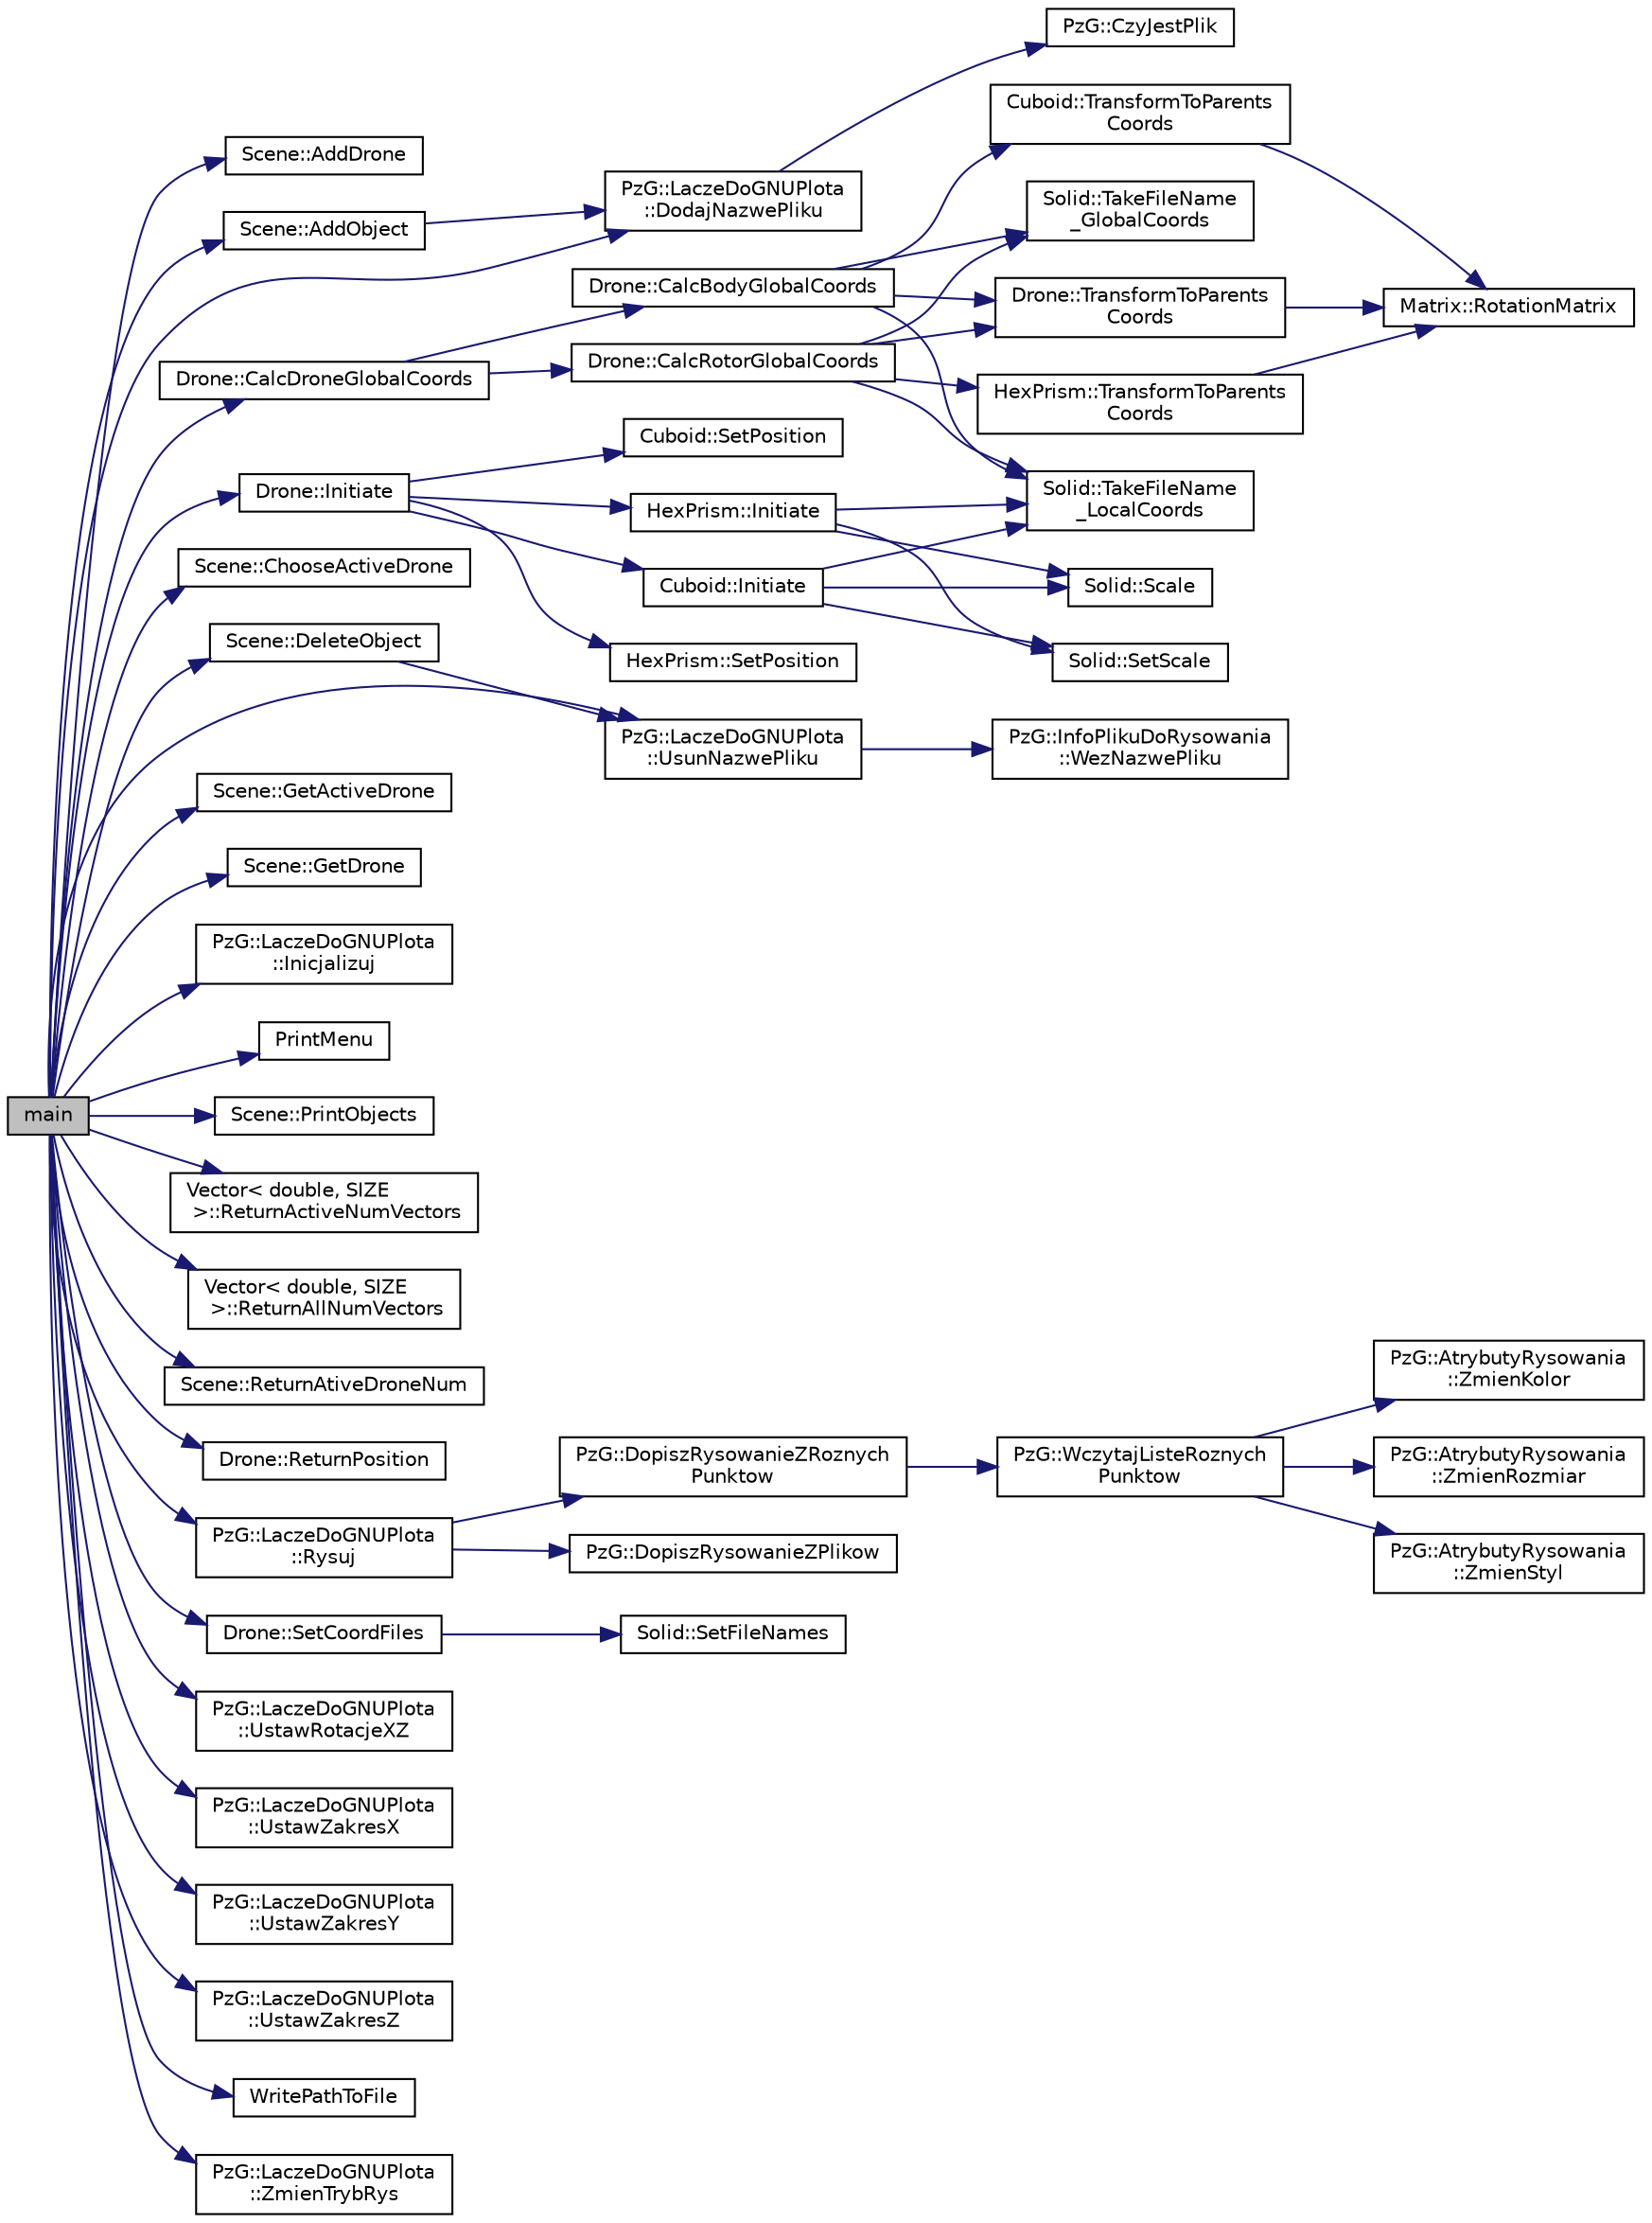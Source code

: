 digraph "main"
{
 // LATEX_PDF_SIZE
  edge [fontname="Helvetica",fontsize="10",labelfontname="Helvetica",labelfontsize="10"];
  node [fontname="Helvetica",fontsize="10",shape=record];
  rankdir="LR";
  Node1 [label="main",height=0.2,width=0.4,color="black", fillcolor="grey75", style="filled", fontcolor="black",tooltip=" "];
  Node1 -> Node2 [color="midnightblue",fontsize="10",style="solid",fontname="Helvetica"];
  Node2 [label="Scene::AddDrone",height=0.2,width=0.4,color="black", fillcolor="white", style="filled",URL="$class_scene.html#a240e8f6d2de2e7fc99c82d84258db701",tooltip="Dodaj nowego drona do sceny."];
  Node1 -> Node3 [color="midnightblue",fontsize="10",style="solid",fontname="Helvetica"];
  Node3 [label="Scene::AddObject",height=0.2,width=0.4,color="black", fillcolor="white", style="filled",URL="$class_scene.html#adfd7a485c21fbe19d8cfc17f3b92e16f",tooltip="Dodaj nową przeszkodę na powierzchni."];
  Node3 -> Node4 [color="midnightblue",fontsize="10",style="solid",fontname="Helvetica"];
  Node4 [label="PzG::LaczeDoGNUPlota\l::DodajNazwePliku",height=0.2,width=0.4,color="black", fillcolor="white", style="filled",URL="$class_pz_g_1_1_lacze_do_g_n_u_plota.html#aa815ce8ec16e12fc246cf422e562869e",tooltip="Dodaje nazwę pliku."];
  Node4 -> Node5 [color="midnightblue",fontsize="10",style="solid",fontname="Helvetica"];
  Node5 [label="PzG::CzyJestPlik",height=0.2,width=0.4,color="black", fillcolor="white", style="filled",URL="$namespace_pz_g.html#ae1aad0c681853d7e47da4cdfccefc102",tooltip="Funkcja pomocnicza, sprawdza czy plik o podanej nazwie jest na dysku."];
  Node1 -> Node6 [color="midnightblue",fontsize="10",style="solid",fontname="Helvetica"];
  Node6 [label="Drone::CalcDroneGlobalCoords",height=0.2,width=0.4,color="black", fillcolor="white", style="filled",URL="$class_drone.html#ad681f67940125d81ed33c1c0bf352078",tooltip="Oblicz współrzędne globalne drona."];
  Node6 -> Node7 [color="midnightblue",fontsize="10",style="solid",fontname="Helvetica"];
  Node7 [label="Drone::CalcBodyGlobalCoords",height=0.2,width=0.4,color="black", fillcolor="white", style="filled",URL="$class_drone.html#ab8695f20d1dd851370bda45a921390f0",tooltip="Oblicz współrzędne globalne korpusu drona."];
  Node7 -> Node8 [color="midnightblue",fontsize="10",style="solid",fontname="Helvetica"];
  Node8 [label="Solid::TakeFileName\l_GlobalCoords",height=0.2,width=0.4,color="black", fillcolor="white", style="filled",URL="$class_solid.html#a1da25fa89b384857477bbf677ad9cbc1",tooltip="Zwracanie nazwy pliku zawierającego globalne współrzędne bryły."];
  Node7 -> Node9 [color="midnightblue",fontsize="10",style="solid",fontname="Helvetica"];
  Node9 [label="Solid::TakeFileName\l_LocalCoords",height=0.2,width=0.4,color="black", fillcolor="white", style="filled",URL="$class_solid.html#afbb5eab8defedf0c3e3e82536be454be",tooltip="Zwracanie nazwy pliku zawierającego lokalne współrzędne bryły."];
  Node7 -> Node10 [color="midnightblue",fontsize="10",style="solid",fontname="Helvetica"];
  Node10 [label="Cuboid::TransformToParents\lCoords",height=0.2,width=0.4,color="black", fillcolor="white", style="filled",URL="$class_cuboid.html#ab138e2cf81c35eb75fc1e59736e9bf68",tooltip="Przetłumacz współrzędne lokalne prostopadłościanu na współrzędne w układzie drona."];
  Node10 -> Node11 [color="midnightblue",fontsize="10",style="solid",fontname="Helvetica"];
  Node11 [label="Matrix::RotationMatrix",height=0.2,width=0.4,color="black", fillcolor="white", style="filled",URL="$class_matrix.html#a689c1d74df7855657ef8fcd9a09ae93b",tooltip="Obliczanie trójwymiarowej macierzy obrotu."];
  Node7 -> Node12 [color="midnightblue",fontsize="10",style="solid",fontname="Helvetica"];
  Node12 [label="Drone::TransformToParents\lCoords",height=0.2,width=0.4,color="black", fillcolor="white", style="filled",URL="$class_drone.html#a1314477f931465e926532b37b3460ccf",tooltip="Przetłumacz współrzędne lokalne drona na współrzędne globalne."];
  Node12 -> Node11 [color="midnightblue",fontsize="10",style="solid",fontname="Helvetica"];
  Node6 -> Node13 [color="midnightblue",fontsize="10",style="solid",fontname="Helvetica"];
  Node13 [label="Drone::CalcRotorGlobalCoords",height=0.2,width=0.4,color="black", fillcolor="white", style="filled",URL="$class_drone.html#af3a82f532aa3fc33d906bd39bc4cd9d1",tooltip="Oblicz współrzędne globalne rotoru drona."];
  Node13 -> Node8 [color="midnightblue",fontsize="10",style="solid",fontname="Helvetica"];
  Node13 -> Node9 [color="midnightblue",fontsize="10",style="solid",fontname="Helvetica"];
  Node13 -> Node14 [color="midnightblue",fontsize="10",style="solid",fontname="Helvetica"];
  Node14 [label="HexPrism::TransformToParents\lCoords",height=0.2,width=0.4,color="black", fillcolor="white", style="filled",URL="$class_hex_prism.html#acb29ae89f0ee63fe101a7f3825eb237e",tooltip="Przetłumacz współrzędne lokalne graniastosłupa na współrzędne w układzie drona."];
  Node14 -> Node11 [color="midnightblue",fontsize="10",style="solid",fontname="Helvetica"];
  Node13 -> Node12 [color="midnightblue",fontsize="10",style="solid",fontname="Helvetica"];
  Node1 -> Node15 [color="midnightblue",fontsize="10",style="solid",fontname="Helvetica"];
  Node15 [label="Scene::ChooseActiveDrone",height=0.2,width=0.4,color="black", fillcolor="white", style="filled",URL="$class_scene.html#aa7cc995632a1927e194c68badfbda359",tooltip="Wybierz aktywnego drona, podając jego numer (zaczynając od 1)"];
  Node1 -> Node16 [color="midnightblue",fontsize="10",style="solid",fontname="Helvetica"];
  Node16 [label="Scene::DeleteObject",height=0.2,width=0.4,color="black", fillcolor="white", style="filled",URL="$class_scene.html#a3baedef3c6021521ff409e7ead0d4f32",tooltip="Usun daną przeszkodę z powierzchni."];
  Node16 -> Node17 [color="midnightblue",fontsize="10",style="solid",fontname="Helvetica"];
  Node17 [label="PzG::LaczeDoGNUPlota\l::UsunNazwePliku",height=0.2,width=0.4,color="black", fillcolor="white", style="filled",URL="$class_pz_g_1_1_lacze_do_g_n_u_plota.html#a7fa4e775e1aee74869fae174c567c2a6",tooltip="Usuwa z listy nazw plików z danymi do rysowania usuwa wybraną nazwę."];
  Node17 -> Node18 [color="midnightblue",fontsize="10",style="solid",fontname="Helvetica"];
  Node18 [label="PzG::InfoPlikuDoRysowania\l::WezNazwePliku",height=0.2,width=0.4,color="black", fillcolor="white", style="filled",URL="$class_pz_g_1_1_info_pliku_do_rysowania.html#a714aaa4c8e7bbd167ccbb1e797ca158c",tooltip="Udostępia nazwę pliku do rysowania."];
  Node1 -> Node4 [color="midnightblue",fontsize="10",style="solid",fontname="Helvetica"];
  Node1 -> Node19 [color="midnightblue",fontsize="10",style="solid",fontname="Helvetica"];
  Node19 [label="Scene::GetActiveDrone",height=0.2,width=0.4,color="black", fillcolor="white", style="filled",URL="$class_scene.html#a6d474c17adda836c8f5476bf141e5c67",tooltip="Zwróć wskaźnik na drona, który jest obecnie aktywny."];
  Node1 -> Node20 [color="midnightblue",fontsize="10",style="solid",fontname="Helvetica"];
  Node20 [label="Scene::GetDrone",height=0.2,width=0.4,color="black", fillcolor="white", style="filled",URL="$class_scene.html#a5b7f9dc9a3c94e3d2ad746fc315b5eea",tooltip="Zwróć drona o podanym indeksie."];
  Node1 -> Node21 [color="midnightblue",fontsize="10",style="solid",fontname="Helvetica"];
  Node21 [label="PzG::LaczeDoGNUPlota\l::Inicjalizuj",height=0.2,width=0.4,color="black", fillcolor="white", style="filled",URL="$class_pz_g_1_1_lacze_do_g_n_u_plota.html#a200ce6bdb980c314a9eafe49e8f2dd5e",tooltip="Inicjalizuje połączenie z programem gnuplot."];
  Node1 -> Node22 [color="midnightblue",fontsize="10",style="solid",fontname="Helvetica"];
  Node22 [label="Drone::Initiate",height=0.2,width=0.4,color="black", fillcolor="white", style="filled",URL="$class_drone.html#a4f9ab4d6a458e5a65507545e59c401fa",tooltip="Tworzenie drona według brył wzorcowych jego elementów, współrzędnych położenia i kątu obrotu."];
  Node22 -> Node23 [color="midnightblue",fontsize="10",style="solid",fontname="Helvetica"];
  Node23 [label="Cuboid::Initiate",height=0.2,width=0.4,color="black", fillcolor="white", style="filled",URL="$class_cuboid.html#a29cb59f4f6f3105879dd37274d1b58fc",tooltip="Tworzenie prostopadłościanu według bryły wzorcowej i skali."];
  Node23 -> Node24 [color="midnightblue",fontsize="10",style="solid",fontname="Helvetica"];
  Node24 [label="Solid::Scale",height=0.2,width=0.4,color="black", fillcolor="white", style="filled",URL="$class_solid.html#ae3ae7932640de22467e5952e5d5e96b8",tooltip="Skalowanie punktu przez wektor skali danej bryły Zwraca współrzędne przeskalowanego punktu."];
  Node23 -> Node25 [color="midnightblue",fontsize="10",style="solid",fontname="Helvetica"];
  Node25 [label="Solid::SetScale",height=0.2,width=0.4,color="black", fillcolor="white", style="filled",URL="$class_solid.html#a1c234fdc7486ab59451b816b7a187208",tooltip="Ustawianie wektora skali."];
  Node23 -> Node9 [color="midnightblue",fontsize="10",style="solid",fontname="Helvetica"];
  Node22 -> Node26 [color="midnightblue",fontsize="10",style="solid",fontname="Helvetica"];
  Node26 [label="HexPrism::Initiate",height=0.2,width=0.4,color="black", fillcolor="white", style="filled",URL="$class_hex_prism.html#a6170c84fd33d2123756204a8b4eaec65",tooltip="Tworzenie graniastosłupa według bryły wzorcowej i skali."];
  Node26 -> Node24 [color="midnightblue",fontsize="10",style="solid",fontname="Helvetica"];
  Node26 -> Node25 [color="midnightblue",fontsize="10",style="solid",fontname="Helvetica"];
  Node26 -> Node9 [color="midnightblue",fontsize="10",style="solid",fontname="Helvetica"];
  Node22 -> Node27 [color="midnightblue",fontsize="10",style="solid",fontname="Helvetica"];
  Node27 [label="HexPrism::SetPosition",height=0.2,width=0.4,color="black", fillcolor="white", style="filled",URL="$class_hex_prism.html#a836bdf0d94669ee0cdaa97894b6aa7ea",tooltip="Ustal pozycję i orientację graniastosłupa (względem układu drona)"];
  Node22 -> Node28 [color="midnightblue",fontsize="10",style="solid",fontname="Helvetica"];
  Node28 [label="Cuboid::SetPosition",height=0.2,width=0.4,color="black", fillcolor="white", style="filled",URL="$class_cuboid.html#a948ebc82c9c024cbd7518273dcb2fa7a",tooltip="Ustal pozycję i orientację prostopadłościanu (względem układu drona)"];
  Node1 -> Node29 [color="midnightblue",fontsize="10",style="solid",fontname="Helvetica"];
  Node29 [label="PrintMenu",height=0.2,width=0.4,color="black", fillcolor="white", style="filled",URL="$app_2main_8cpp.html#a632368ccd119d49b4fa1dc265ed984d4",tooltip="Wyświetl opcje menu programu."];
  Node1 -> Node30 [color="midnightblue",fontsize="10",style="solid",fontname="Helvetica"];
  Node30 [label="Scene::PrintObjects",height=0.2,width=0.4,color="black", fillcolor="white", style="filled",URL="$class_scene.html#a3c84c194e26b620393f103f504ad112a",tooltip="Wyświetl listę wszystkich przeszkód."];
  Node1 -> Node31 [color="midnightblue",fontsize="10",style="solid",fontname="Helvetica"];
  Node31 [label="Vector\< double, SIZE\l \>::ReturnActiveNumVectors",height=0.2,width=0.4,color="black", fillcolor="white", style="filled",URL="$class_vector.html#ada262cb9a2d6705f3037aa642eb1f0c0",tooltip="Zwróć liczbę aktywnych wektorów."];
  Node1 -> Node32 [color="midnightblue",fontsize="10",style="solid",fontname="Helvetica"];
  Node32 [label="Vector\< double, SIZE\l \>::ReturnAllNumVectors",height=0.2,width=0.4,color="black", fillcolor="white", style="filled",URL="$class_vector.html#a55eba486f96f978032da869b56db4b01",tooltip="Zwróc liczbę wszystkich wektorów."];
  Node1 -> Node33 [color="midnightblue",fontsize="10",style="solid",fontname="Helvetica"];
  Node33 [label="Scene::ReturnAtiveDroneNum",height=0.2,width=0.4,color="black", fillcolor="white", style="filled",URL="$class_scene.html#a3acdf17a94a150598458a511c0644e81",tooltip="Zwróć indeks aktywnego drona."];
  Node1 -> Node34 [color="midnightblue",fontsize="10",style="solid",fontname="Helvetica"];
  Node34 [label="Drone::ReturnPosition",height=0.2,width=0.4,color="black", fillcolor="white", style="filled",URL="$class_drone.html#aad0436bdd027e900a2f81dc56eab8491",tooltip="Wyświetl pozycję drona w globalnym układzie współrzędnych."];
  Node1 -> Node35 [color="midnightblue",fontsize="10",style="solid",fontname="Helvetica"];
  Node35 [label="PzG::LaczeDoGNUPlota\l::Rysuj",height=0.2,width=0.4,color="black", fillcolor="white", style="filled",URL="$class_pz_g_1_1_lacze_do_g_n_u_plota.html#a065f5b8402737cc62b0ad4f66d028335",tooltip="Generuje polecenie rysowania i przesyła je do gnuplota."];
  Node35 -> Node36 [color="midnightblue",fontsize="10",style="solid",fontname="Helvetica"];
  Node36 [label="PzG::DopiszRysowanieZPlikow",height=0.2,width=0.4,color="black", fillcolor="white", style="filled",URL="$namespace_pz_g.html#aa010184f31b26bb561b42f22438b821e",tooltip="Funkcja pomocnicza, dopisuje do polecenia wpisy związane z rysowaniem z pliku."];
  Node35 -> Node37 [color="midnightblue",fontsize="10",style="solid",fontname="Helvetica"];
  Node37 [label="PzG::DopiszRysowanieZRoznych\lPunktow",height=0.2,width=0.4,color="black", fillcolor="white", style="filled",URL="$namespace_pz_g.html#a7227cb39c785b1c746b6bb5515c0b781",tooltip="Dodaje do listy rysowanych punktów, punkty o różnych rozmiarach."];
  Node37 -> Node38 [color="midnightblue",fontsize="10",style="solid",fontname="Helvetica"];
  Node38 [label="PzG::WczytajListeRoznych\lPunktow",height=0.2,width=0.4,color="black", fillcolor="white", style="filled",URL="$namespace_pz_g.html#a169c311f0e0b6ffadcd44e91e749f72d",tooltip="Wczytuje z pliku listę punktów."];
  Node38 -> Node39 [color="midnightblue",fontsize="10",style="solid",fontname="Helvetica"];
  Node39 [label="PzG::AtrybutyRysowania\l::ZmienKolor",height=0.2,width=0.4,color="black", fillcolor="white", style="filled",URL="$class_pz_g_1_1_atrybuty_rysowania.html#ab068535b4d2f755c394557d1da72a4eb",tooltip="Zmienia kolor rysowania."];
  Node38 -> Node40 [color="midnightblue",fontsize="10",style="solid",fontname="Helvetica"];
  Node40 [label="PzG::AtrybutyRysowania\l::ZmienRozmiar",height=0.2,width=0.4,color="black", fillcolor="white", style="filled",URL="$class_pz_g_1_1_atrybuty_rysowania.html#af4b140eb03bc10b6fd816fad63f8372e",tooltip="Zmienia rozmiar rysowania."];
  Node38 -> Node41 [color="midnightblue",fontsize="10",style="solid",fontname="Helvetica"];
  Node41 [label="PzG::AtrybutyRysowania\l::ZmienStyl",height=0.2,width=0.4,color="black", fillcolor="white", style="filled",URL="$class_pz_g_1_1_atrybuty_rysowania.html#a2ac97706124b14072715ecf3f07e82b4",tooltip="Zmienia styl rysowania."];
  Node1 -> Node42 [color="midnightblue",fontsize="10",style="solid",fontname="Helvetica"];
  Node42 [label="Drone::SetCoordFiles",height=0.2,width=0.4,color="black", fillcolor="white", style="filled",URL="$class_drone.html#ae71440afc3e91c989ae07d8cf1a53b83",tooltip="Ustal pliki zawierające współrzędne wszystkich elementów drona."];
  Node42 -> Node43 [color="midnightblue",fontsize="10",style="solid",fontname="Helvetica"];
  Node43 [label="Solid::SetFileNames",height=0.2,width=0.4,color="black", fillcolor="white", style="filled",URL="$class_solid.html#ace141dcdd45eb9db7d34be5eced68caf",tooltip="Ustalanie nazw plików zawierających wspólrzędne danej bryły."];
  Node1 -> Node44 [color="midnightblue",fontsize="10",style="solid",fontname="Helvetica"];
  Node44 [label="PzG::LaczeDoGNUPlota\l::UstawRotacjeXZ",height=0.2,width=0.4,color="black", fillcolor="white", style="filled",URL="$class_pz_g_1_1_lacze_do_g_n_u_plota.html#ac48fed259e4ebf93072e3111264c9433",tooltip="Ustawia rotację wokół osi OX i OZ."];
  Node1 -> Node45 [color="midnightblue",fontsize="10",style="solid",fontname="Helvetica"];
  Node45 [label="PzG::LaczeDoGNUPlota\l::UstawZakresX",height=0.2,width=0.4,color="black", fillcolor="white", style="filled",URL="$class_pz_g_1_1_lacze_do_g_n_u_plota.html#a9c91987dfc869d6fcea96205c581daef",tooltip="Ustawia zakres osi OX."];
  Node1 -> Node46 [color="midnightblue",fontsize="10",style="solid",fontname="Helvetica"];
  Node46 [label="PzG::LaczeDoGNUPlota\l::UstawZakresY",height=0.2,width=0.4,color="black", fillcolor="white", style="filled",URL="$class_pz_g_1_1_lacze_do_g_n_u_plota.html#a54c6e9cf9ab2eae479451fd953c2717c",tooltip="Ustawia zakres osi OY."];
  Node1 -> Node47 [color="midnightblue",fontsize="10",style="solid",fontname="Helvetica"];
  Node47 [label="PzG::LaczeDoGNUPlota\l::UstawZakresZ",height=0.2,width=0.4,color="black", fillcolor="white", style="filled",URL="$class_pz_g_1_1_lacze_do_g_n_u_plota.html#a1dbbb2b86fb13b8632e6bad9df2a82e3",tooltip="Ustawia zakres osi OZ."];
  Node1 -> Node17 [color="midnightblue",fontsize="10",style="solid",fontname="Helvetica"];
  Node1 -> Node48 [color="midnightblue",fontsize="10",style="solid",fontname="Helvetica"];
  Node48 [label="WritePathToFile",height=0.2,width=0.4,color="black", fillcolor="white", style="filled",URL="$app_2main_8cpp.html#a409bde6e9fcf0c8205e47ddd14dea04a",tooltip="Zapisz ścieżkę lotu do odpowiedniego pliku."];
  Node1 -> Node49 [color="midnightblue",fontsize="10",style="solid",fontname="Helvetica"];
  Node49 [label="PzG::LaczeDoGNUPlota\l::ZmienTrybRys",height=0.2,width=0.4,color="black", fillcolor="white", style="filled",URL="$class_pz_g_1_1_lacze_do_g_n_u_plota.html#ae92c65357bf682478cc68f77885b61d8",tooltip="Zmienia tryb rysowania."];
}

